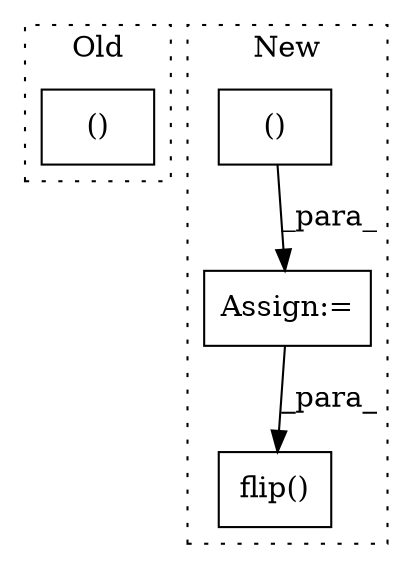 digraph G {
subgraph cluster0 {
1 [label="()" a="54" s="4121" l="14" shape="box"];
label = "Old";
style="dotted";
}
subgraph cluster1 {
2 [label="flip()" a="75" s="4892,4914" l="8,10" shape="box"];
3 [label="()" a="54" s="4401" l="12" shape="box"];
4 [label="Assign:=" a="68" s="4376" l="3" shape="box"];
label = "New";
style="dotted";
}
3 -> 4 [label="_para_"];
4 -> 2 [label="_para_"];
}